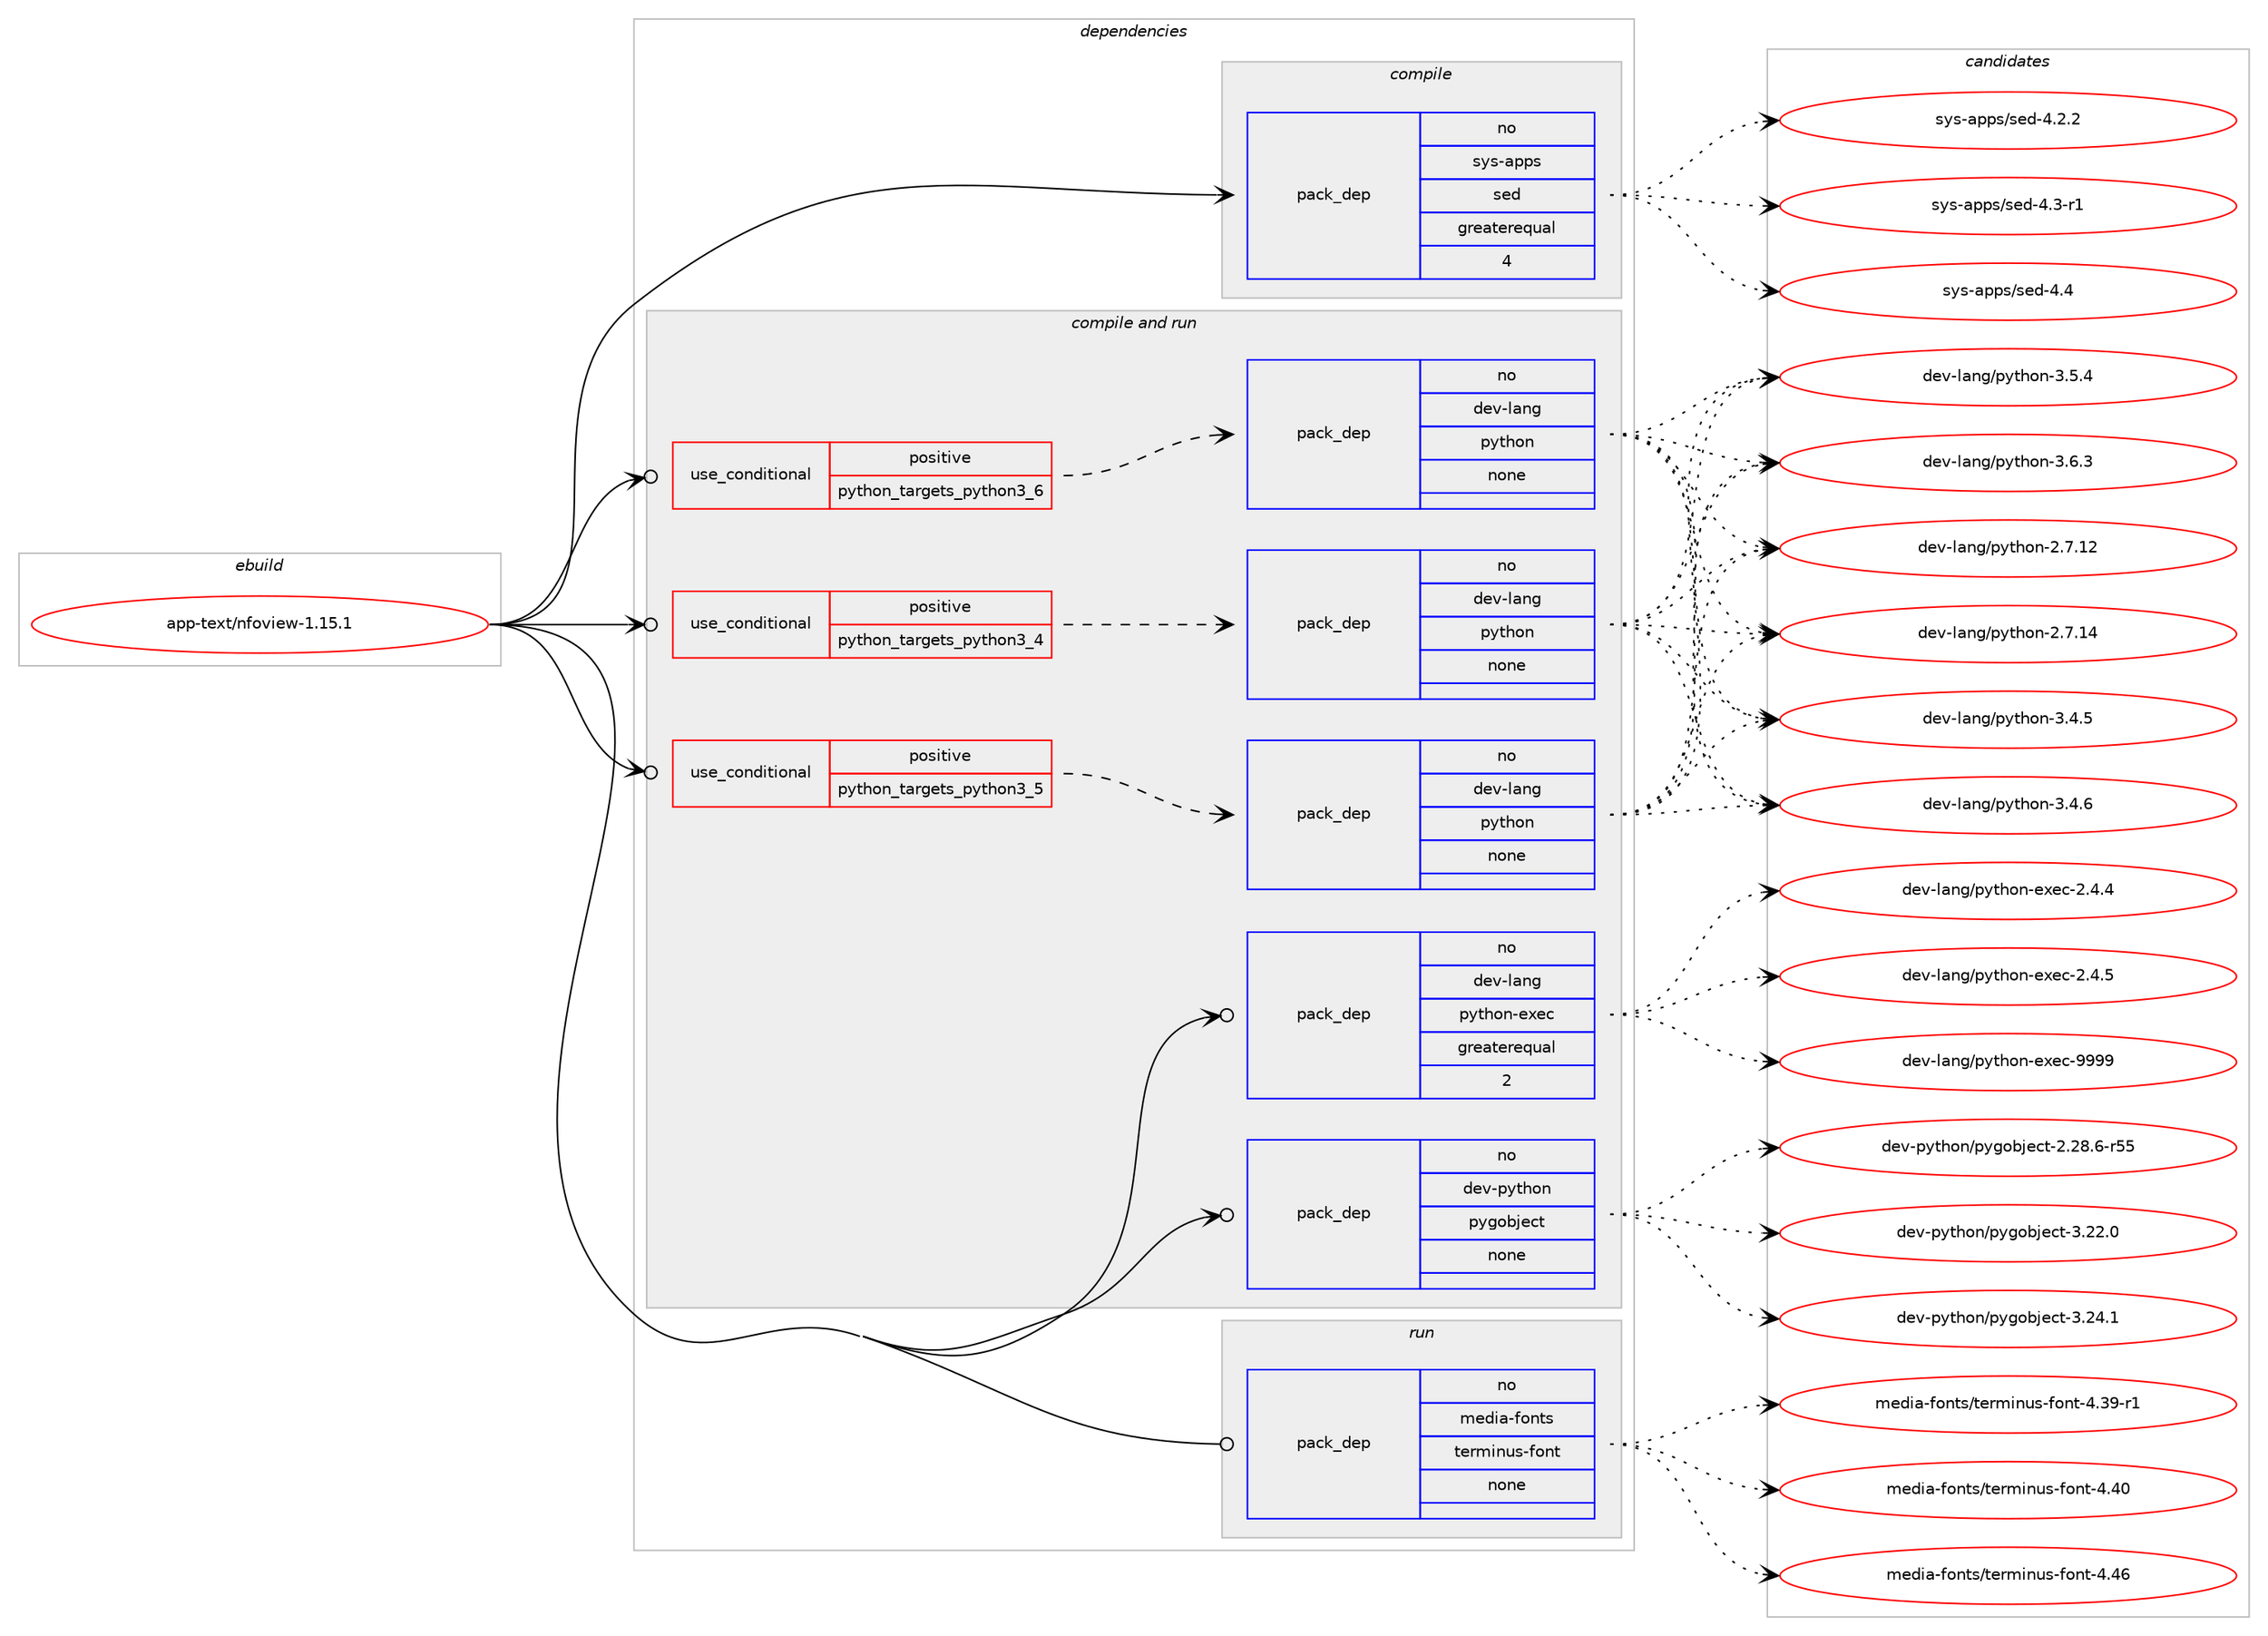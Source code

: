 digraph prolog {

# *************
# Graph options
# *************

newrank=true;
concentrate=true;
compound=true;
graph [rankdir=LR,fontname=Helvetica,fontsize=10,ranksep=1.5];#, ranksep=2.5, nodesep=0.2];
edge  [arrowhead=vee];
node  [fontname=Helvetica,fontsize=10];

# **********
# The ebuild
# **********

subgraph cluster_leftcol {
color=gray;
rank=same;
label=<<i>ebuild</i>>;
id [label="app-text/nfoview-1.15.1", color=red, width=4, href="../app-text/nfoview-1.15.1.svg"];
}

# ****************
# The dependencies
# ****************

subgraph cluster_midcol {
color=gray;
label=<<i>dependencies</i>>;
subgraph cluster_compile {
fillcolor="#eeeeee";
style=filled;
label=<<i>compile</i>>;
subgraph pack42403 {
dependency58325 [label=<<TABLE BORDER="0" CELLBORDER="1" CELLSPACING="0" CELLPADDING="4" WIDTH="220"><TR><TD ROWSPAN="6" CELLPADDING="30">pack_dep</TD></TR><TR><TD WIDTH="110">no</TD></TR><TR><TD>sys-apps</TD></TR><TR><TD>sed</TD></TR><TR><TD>greaterequal</TD></TR><TR><TD>4</TD></TR></TABLE>>, shape=none, color=blue];
}
id:e -> dependency58325:w [weight=20,style="solid",arrowhead="vee"];
}
subgraph cluster_compileandrun {
fillcolor="#eeeeee";
style=filled;
label=<<i>compile and run</i>>;
subgraph cond14832 {
dependency58326 [label=<<TABLE BORDER="0" CELLBORDER="1" CELLSPACING="0" CELLPADDING="4"><TR><TD ROWSPAN="3" CELLPADDING="10">use_conditional</TD></TR><TR><TD>positive</TD></TR><TR><TD>python_targets_python3_4</TD></TR></TABLE>>, shape=none, color=red];
subgraph pack42404 {
dependency58327 [label=<<TABLE BORDER="0" CELLBORDER="1" CELLSPACING="0" CELLPADDING="4" WIDTH="220"><TR><TD ROWSPAN="6" CELLPADDING="30">pack_dep</TD></TR><TR><TD WIDTH="110">no</TD></TR><TR><TD>dev-lang</TD></TR><TR><TD>python</TD></TR><TR><TD>none</TD></TR><TR><TD></TD></TR></TABLE>>, shape=none, color=blue];
}
dependency58326:e -> dependency58327:w [weight=20,style="dashed",arrowhead="vee"];
}
id:e -> dependency58326:w [weight=20,style="solid",arrowhead="odotvee"];
subgraph cond14833 {
dependency58328 [label=<<TABLE BORDER="0" CELLBORDER="1" CELLSPACING="0" CELLPADDING="4"><TR><TD ROWSPAN="3" CELLPADDING="10">use_conditional</TD></TR><TR><TD>positive</TD></TR><TR><TD>python_targets_python3_5</TD></TR></TABLE>>, shape=none, color=red];
subgraph pack42405 {
dependency58329 [label=<<TABLE BORDER="0" CELLBORDER="1" CELLSPACING="0" CELLPADDING="4" WIDTH="220"><TR><TD ROWSPAN="6" CELLPADDING="30">pack_dep</TD></TR><TR><TD WIDTH="110">no</TD></TR><TR><TD>dev-lang</TD></TR><TR><TD>python</TD></TR><TR><TD>none</TD></TR><TR><TD></TD></TR></TABLE>>, shape=none, color=blue];
}
dependency58328:e -> dependency58329:w [weight=20,style="dashed",arrowhead="vee"];
}
id:e -> dependency58328:w [weight=20,style="solid",arrowhead="odotvee"];
subgraph cond14834 {
dependency58330 [label=<<TABLE BORDER="0" CELLBORDER="1" CELLSPACING="0" CELLPADDING="4"><TR><TD ROWSPAN="3" CELLPADDING="10">use_conditional</TD></TR><TR><TD>positive</TD></TR><TR><TD>python_targets_python3_6</TD></TR></TABLE>>, shape=none, color=red];
subgraph pack42406 {
dependency58331 [label=<<TABLE BORDER="0" CELLBORDER="1" CELLSPACING="0" CELLPADDING="4" WIDTH="220"><TR><TD ROWSPAN="6" CELLPADDING="30">pack_dep</TD></TR><TR><TD WIDTH="110">no</TD></TR><TR><TD>dev-lang</TD></TR><TR><TD>python</TD></TR><TR><TD>none</TD></TR><TR><TD></TD></TR></TABLE>>, shape=none, color=blue];
}
dependency58330:e -> dependency58331:w [weight=20,style="dashed",arrowhead="vee"];
}
id:e -> dependency58330:w [weight=20,style="solid",arrowhead="odotvee"];
subgraph pack42407 {
dependency58332 [label=<<TABLE BORDER="0" CELLBORDER="1" CELLSPACING="0" CELLPADDING="4" WIDTH="220"><TR><TD ROWSPAN="6" CELLPADDING="30">pack_dep</TD></TR><TR><TD WIDTH="110">no</TD></TR><TR><TD>dev-lang</TD></TR><TR><TD>python-exec</TD></TR><TR><TD>greaterequal</TD></TR><TR><TD>2</TD></TR></TABLE>>, shape=none, color=blue];
}
id:e -> dependency58332:w [weight=20,style="solid",arrowhead="odotvee"];
subgraph pack42408 {
dependency58333 [label=<<TABLE BORDER="0" CELLBORDER="1" CELLSPACING="0" CELLPADDING="4" WIDTH="220"><TR><TD ROWSPAN="6" CELLPADDING="30">pack_dep</TD></TR><TR><TD WIDTH="110">no</TD></TR><TR><TD>dev-python</TD></TR><TR><TD>pygobject</TD></TR><TR><TD>none</TD></TR><TR><TD></TD></TR></TABLE>>, shape=none, color=blue];
}
id:e -> dependency58333:w [weight=20,style="solid",arrowhead="odotvee"];
}
subgraph cluster_run {
fillcolor="#eeeeee";
style=filled;
label=<<i>run</i>>;
subgraph pack42409 {
dependency58334 [label=<<TABLE BORDER="0" CELLBORDER="1" CELLSPACING="0" CELLPADDING="4" WIDTH="220"><TR><TD ROWSPAN="6" CELLPADDING="30">pack_dep</TD></TR><TR><TD WIDTH="110">no</TD></TR><TR><TD>media-fonts</TD></TR><TR><TD>terminus-font</TD></TR><TR><TD>none</TD></TR><TR><TD></TD></TR></TABLE>>, shape=none, color=blue];
}
id:e -> dependency58334:w [weight=20,style="solid",arrowhead="odot"];
}
}

# **************
# The candidates
# **************

subgraph cluster_choices {
rank=same;
color=gray;
label=<<i>candidates</i>>;

subgraph choice42403 {
color=black;
nodesep=1;
choice115121115459711211211547115101100455246504650 [label="sys-apps/sed-4.2.2", color=red, width=4,href="../sys-apps/sed-4.2.2.svg"];
choice115121115459711211211547115101100455246514511449 [label="sys-apps/sed-4.3-r1", color=red, width=4,href="../sys-apps/sed-4.3-r1.svg"];
choice11512111545971121121154711510110045524652 [label="sys-apps/sed-4.4", color=red, width=4,href="../sys-apps/sed-4.4.svg"];
dependency58325:e -> choice115121115459711211211547115101100455246504650:w [style=dotted,weight="100"];
dependency58325:e -> choice115121115459711211211547115101100455246514511449:w [style=dotted,weight="100"];
dependency58325:e -> choice11512111545971121121154711510110045524652:w [style=dotted,weight="100"];
}
subgraph choice42404 {
color=black;
nodesep=1;
choice10010111845108971101034711212111610411111045504655464950 [label="dev-lang/python-2.7.12", color=red, width=4,href="../dev-lang/python-2.7.12.svg"];
choice10010111845108971101034711212111610411111045504655464952 [label="dev-lang/python-2.7.14", color=red, width=4,href="../dev-lang/python-2.7.14.svg"];
choice100101118451089711010347112121116104111110455146524653 [label="dev-lang/python-3.4.5", color=red, width=4,href="../dev-lang/python-3.4.5.svg"];
choice100101118451089711010347112121116104111110455146524654 [label="dev-lang/python-3.4.6", color=red, width=4,href="../dev-lang/python-3.4.6.svg"];
choice100101118451089711010347112121116104111110455146534652 [label="dev-lang/python-3.5.4", color=red, width=4,href="../dev-lang/python-3.5.4.svg"];
choice100101118451089711010347112121116104111110455146544651 [label="dev-lang/python-3.6.3", color=red, width=4,href="../dev-lang/python-3.6.3.svg"];
dependency58327:e -> choice10010111845108971101034711212111610411111045504655464950:w [style=dotted,weight="100"];
dependency58327:e -> choice10010111845108971101034711212111610411111045504655464952:w [style=dotted,weight="100"];
dependency58327:e -> choice100101118451089711010347112121116104111110455146524653:w [style=dotted,weight="100"];
dependency58327:e -> choice100101118451089711010347112121116104111110455146524654:w [style=dotted,weight="100"];
dependency58327:e -> choice100101118451089711010347112121116104111110455146534652:w [style=dotted,weight="100"];
dependency58327:e -> choice100101118451089711010347112121116104111110455146544651:w [style=dotted,weight="100"];
}
subgraph choice42405 {
color=black;
nodesep=1;
choice10010111845108971101034711212111610411111045504655464950 [label="dev-lang/python-2.7.12", color=red, width=4,href="../dev-lang/python-2.7.12.svg"];
choice10010111845108971101034711212111610411111045504655464952 [label="dev-lang/python-2.7.14", color=red, width=4,href="../dev-lang/python-2.7.14.svg"];
choice100101118451089711010347112121116104111110455146524653 [label="dev-lang/python-3.4.5", color=red, width=4,href="../dev-lang/python-3.4.5.svg"];
choice100101118451089711010347112121116104111110455146524654 [label="dev-lang/python-3.4.6", color=red, width=4,href="../dev-lang/python-3.4.6.svg"];
choice100101118451089711010347112121116104111110455146534652 [label="dev-lang/python-3.5.4", color=red, width=4,href="../dev-lang/python-3.5.4.svg"];
choice100101118451089711010347112121116104111110455146544651 [label="dev-lang/python-3.6.3", color=red, width=4,href="../dev-lang/python-3.6.3.svg"];
dependency58329:e -> choice10010111845108971101034711212111610411111045504655464950:w [style=dotted,weight="100"];
dependency58329:e -> choice10010111845108971101034711212111610411111045504655464952:w [style=dotted,weight="100"];
dependency58329:e -> choice100101118451089711010347112121116104111110455146524653:w [style=dotted,weight="100"];
dependency58329:e -> choice100101118451089711010347112121116104111110455146524654:w [style=dotted,weight="100"];
dependency58329:e -> choice100101118451089711010347112121116104111110455146534652:w [style=dotted,weight="100"];
dependency58329:e -> choice100101118451089711010347112121116104111110455146544651:w [style=dotted,weight="100"];
}
subgraph choice42406 {
color=black;
nodesep=1;
choice10010111845108971101034711212111610411111045504655464950 [label="dev-lang/python-2.7.12", color=red, width=4,href="../dev-lang/python-2.7.12.svg"];
choice10010111845108971101034711212111610411111045504655464952 [label="dev-lang/python-2.7.14", color=red, width=4,href="../dev-lang/python-2.7.14.svg"];
choice100101118451089711010347112121116104111110455146524653 [label="dev-lang/python-3.4.5", color=red, width=4,href="../dev-lang/python-3.4.5.svg"];
choice100101118451089711010347112121116104111110455146524654 [label="dev-lang/python-3.4.6", color=red, width=4,href="../dev-lang/python-3.4.6.svg"];
choice100101118451089711010347112121116104111110455146534652 [label="dev-lang/python-3.5.4", color=red, width=4,href="../dev-lang/python-3.5.4.svg"];
choice100101118451089711010347112121116104111110455146544651 [label="dev-lang/python-3.6.3", color=red, width=4,href="../dev-lang/python-3.6.3.svg"];
dependency58331:e -> choice10010111845108971101034711212111610411111045504655464950:w [style=dotted,weight="100"];
dependency58331:e -> choice10010111845108971101034711212111610411111045504655464952:w [style=dotted,weight="100"];
dependency58331:e -> choice100101118451089711010347112121116104111110455146524653:w [style=dotted,weight="100"];
dependency58331:e -> choice100101118451089711010347112121116104111110455146524654:w [style=dotted,weight="100"];
dependency58331:e -> choice100101118451089711010347112121116104111110455146534652:w [style=dotted,weight="100"];
dependency58331:e -> choice100101118451089711010347112121116104111110455146544651:w [style=dotted,weight="100"];
}
subgraph choice42407 {
color=black;
nodesep=1;
choice1001011184510897110103471121211161041111104510112010199455046524652 [label="dev-lang/python-exec-2.4.4", color=red, width=4,href="../dev-lang/python-exec-2.4.4.svg"];
choice1001011184510897110103471121211161041111104510112010199455046524653 [label="dev-lang/python-exec-2.4.5", color=red, width=4,href="../dev-lang/python-exec-2.4.5.svg"];
choice10010111845108971101034711212111610411111045101120101994557575757 [label="dev-lang/python-exec-9999", color=red, width=4,href="../dev-lang/python-exec-9999.svg"];
dependency58332:e -> choice1001011184510897110103471121211161041111104510112010199455046524652:w [style=dotted,weight="100"];
dependency58332:e -> choice1001011184510897110103471121211161041111104510112010199455046524653:w [style=dotted,weight="100"];
dependency58332:e -> choice10010111845108971101034711212111610411111045101120101994557575757:w [style=dotted,weight="100"];
}
subgraph choice42408 {
color=black;
nodesep=1;
choice1001011184511212111610411111047112121103111981061019911645504650564654451145353 [label="dev-python/pygobject-2.28.6-r55", color=red, width=4,href="../dev-python/pygobject-2.28.6-r55.svg"];
choice1001011184511212111610411111047112121103111981061019911645514650504648 [label="dev-python/pygobject-3.22.0", color=red, width=4,href="../dev-python/pygobject-3.22.0.svg"];
choice1001011184511212111610411111047112121103111981061019911645514650524649 [label="dev-python/pygobject-3.24.1", color=red, width=4,href="../dev-python/pygobject-3.24.1.svg"];
dependency58333:e -> choice1001011184511212111610411111047112121103111981061019911645504650564654451145353:w [style=dotted,weight="100"];
dependency58333:e -> choice1001011184511212111610411111047112121103111981061019911645514650504648:w [style=dotted,weight="100"];
dependency58333:e -> choice1001011184511212111610411111047112121103111981061019911645514650524649:w [style=dotted,weight="100"];
}
subgraph choice42409 {
color=black;
nodesep=1;
choice1091011001059745102111110116115471161011141091051101171154510211111011645524651574511449 [label="media-fonts/terminus-font-4.39-r1", color=red, width=4,href="../media-fonts/terminus-font-4.39-r1.svg"];
choice109101100105974510211111011611547116101114109105110117115451021111101164552465248 [label="media-fonts/terminus-font-4.40", color=red, width=4,href="../media-fonts/terminus-font-4.40.svg"];
choice109101100105974510211111011611547116101114109105110117115451021111101164552465254 [label="media-fonts/terminus-font-4.46", color=red, width=4,href="../media-fonts/terminus-font-4.46.svg"];
dependency58334:e -> choice1091011001059745102111110116115471161011141091051101171154510211111011645524651574511449:w [style=dotted,weight="100"];
dependency58334:e -> choice109101100105974510211111011611547116101114109105110117115451021111101164552465248:w [style=dotted,weight="100"];
dependency58334:e -> choice109101100105974510211111011611547116101114109105110117115451021111101164552465254:w [style=dotted,weight="100"];
}
}

}
